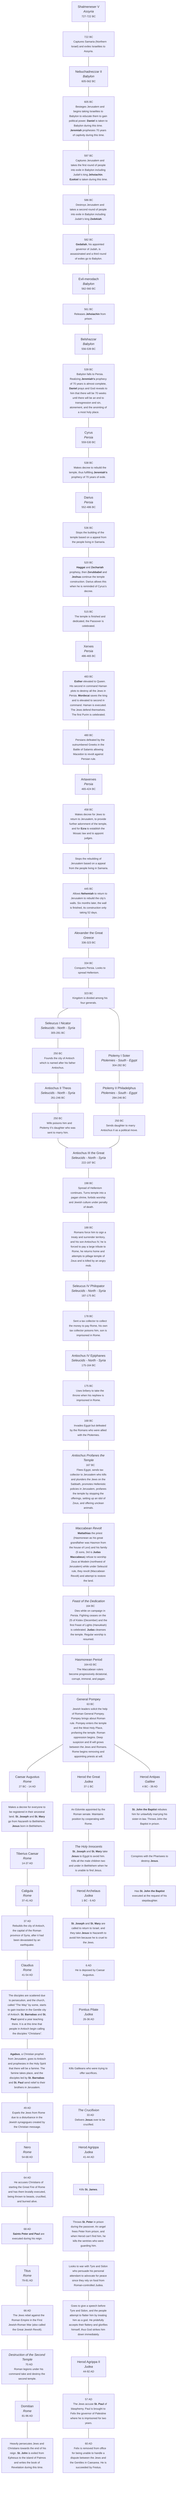 graph TD
    ShalmeneserV["
    Shalmeneser V
    <em>Assyria</em>
    <small>727-722 BC</small>
    "]
    ---
    ShalmeneserV2["
    <small>722 BC</small>
    <small>Captures Samaria (Northern Israel) and exiles Israelites to Assyria.</small>
    "]
    ---
    NebuchadnezzarII["
    Nebuchadnezzar II
    <em>Babylon</em>
    <small>605-562 BC</small>
    "]
    ---
    NebuchadnezzarII2["
    <small>605 BC</small>
    <small>Besieges Jerusalem and begins taking Israelites to Babylon to educate them to gain political power. <b>Daniel</b> is taken to Babylon during this time. <b>Jeremiah</b> prophesies 70 years of captivity during this time.</small>
    "]
    ---
    NebuchadnezzarII3["
    <small>597 BC</small>
    <small>Captures Jerusalem and takes the first round of people into exile in Babylon including Judah’s king <b>Jehoiachin</b>. <b>Ezekiel</b> is taken during this time.</small>
    "]
    ---
    NebuchadnezzarII4["
    <small>586 BC</small>
    <small>Destroys Jerusalem and takes a second round of people into exile in Babylon including Judah’s king <b>Zedekiah</b>.</small>
    "]
    ---
    NebuchadnezzarII5["
    <small>582 BC</small>
    <small><b>Gedaliah</b>, his appointed governor of Judah, is assassinated and a third round of exiles go to Babylon.</small>
    "]
    ---
    EvilMerodach["
    Evil-merodach
    <em>Babylon</em>
    <small>562-560 BC</small>
    "]
    ---
    EvilMerodach2["
    <small>561 BC</small>
    <small>Releases <b>Jehoiachin</b> from prison.</small>
    "]
    ---
    Belshazzar["
    Belshazzar
    <em>Babylon</em>
    <small>556-539 BC</small>
    "]
    ---
    Belshazzar2["
    <small>539 BC</small>
    <small>Babylon falls to Persia. Realizing <b>Jeremiah’s</b> prophecy of 70 years is almost complete, <b>Daniel</b> prays and God reveals to him that there will be 70 weeks until there will be an end to transgression and sin, atonement, and the anointing of a most holy place.</small>
    "]
    ---
    Cyrus["
    Cyrus
    <em>Persia</em>
    <small>559-530 BC</small>
    "]
    ---
    Cyrus2["
    <small>538 BC</small>
    <small>Makes decree to rebuild the temple, thus fulfilling <b>Jeremiah’s</b> prophecy of 70 years of exile.</small>
    "]
    ---
    Darius["
    Darius
    <em>Persia</em>
    <small>552-486 BC</small>
    "]
    ---
    Darius2["
    <small>536 BC</small>
    <small>Stops the building of the temple based on a appeal from the people living in Samaria.</small>
    "]
    ---
    Darius3["
    <small>520 BC</small>
    <small><b>Haggai</b> and <b>Zechariah</b> prophesy, then <b>Zerubbabel</b> and <b>Jeshua</b> continue the temple construction. Darius allows this when he is reminded of Cyrus’s decree.</small>
    "]
    ---
    Darius4["
    <small>515 BC</small>
    <small>The temple is finished and dedicated, the Passover is celebrated.</small>
    "]
    ---
    Xerxes["
    Xerxes
    <em>Persia</em>
    <small>486-465 BC</small>
    "]
    ---
    Xerxes2["
    <small>483 BC</small>
    <small><b>Esther</b> elevated to Queen. His second in command Haman plots to destroy all the Jews in Persia. <b>Mordecai</b> saves the king and is elevated to second in command. Haman is executed. The Jews defend themselves. The first Purim is celebrated.</small>
    "]
    ---
    Xerxes3["
    <small>480 BC</small>
    <small>Persians defeated by the outnumbered Greeks in the Battle of Salamis allowing Macedon to revolt against Persian rule.</small>
    "]
    ---
    Artaxerxes["
    Artaxerxes
    <em>Persia</em>
    <small>465-424 BC</small>
    "]
    ---
    Artaxerxes2["
    <small>458 BC</small>
    <small>Makes decree for Jews to return to Jerusalem, to provide further adornment of the temple, and for <b>Ezra</b> to establish the Mosaic law and to appoint judges.</small>
    "]
    ---
    Artaxerxes3["
    <small>Stops the rebuilding of Jerusalem based on a appeal from the people living in Samaria.</small>
    "]
    ---
    Artaxerxes4["
    <small>445 BC</small>
    <small>Allows <b>Nehemiah</b> to return to Jerusalem to rebuild the city’s walls. Six months later, the wall is finished, its construction only taking 52 days.</small>
    "]
    ---
    AlexanderTheGreat["
    Alexander the Great
    <em>Greece</em>
    <small>336-323 BC</small>
    "]
    ---
    AlexanderTheGreat2["
    <small>334 BC</small>
    <small>Conquers Persia. Looks to spread Hellenism.</small>
    "]
    ---
    AlexanderTheGreat3["
    <small>323 BC</small>
    <small>Kingdom is divided among his four generals.</small>
    "]

    %% Ptolemies
    AlexanderTheGreat3
    ---
    PtolemyISoter["
    Ptolemy I Soter
    <em>Ptolemies - South - Egypt</em>
    <small>304-282 BC</small>
    "]
    ---
    PtolemyIIPhiladelphus["
    Ptolemy II Philadelphus
    <em>Ptolemies - South - Egypt</em>
    <small>284-246 BC</small>
    "]
    ---
    PtolemyIIPhiladelphus2["
    <small>250 BC</small>
    <small>Sends daughter to marry Antiochus II as a political move.</small>
    "]

    %% Seleucids
    AlexanderTheGreat3
    ---
    SeleucusINicator["
    Seleucus I Nicator
    <em>Seleucids - North - Syria</em>
    <small>305-281 BC</small>
    "]
    ---
    SeleucusINicator2["
    <small>250 BC</small>
    <small>Founds the city of Antioch which is named after his father Antiochus.</small>
    "]
    ---
    AntiochusIITheos["
    Antiochus II Theos
    <em>Seleucids - North - Syria</em>
    <small>261-246 BC</small>
    "]
    ---
    AntiochusIITheos2["
    <small>250 BC</small>
    <small>Wife poisons him and Ptolemy II’s daughter who was sent to marry him.</small>
    "]

    %% Antiochus III
    AntiochusIIITheGreat["
    Antiochus III the Great
    <em>Seleucids - North - Syria</em>
    <small>222-187 BC</small>
    "]
    AntiochusIITheos2 --- AntiochusIIITheGreat
    PtolemyIIPhiladelphus2 --- AntiochusIIITheGreat
    ---
    AntiochusIIITheGreat2["
    <small>198 BC</small>
    <small>Spread of Hellenism continues. Turns temple into a pagan shrine, forbids worship and Jewish culture under penalty of death.</small>
    "]
    ---
    AntiochusIIITheGreat3["
    <small>188 BC</small>
    <small>Romans force him to sign a treaty and surrender territory, and his son Antiochus IV, he is forced to pay a large tribute to Rome, he returns home and attempts to pillage temple of Zeus and is killed by an angry mob.</small>
    "]
    ---
    SeleucusIVPhilopator["
    Seleucus IV Philopator
    <em>Seleucids - North - Syria</em>
    <small>187-175 BC</small>
    "]
    ---
    SeleucusIVPhilopator2["
    <small>178 BC</small>
    <small>Sent a tax collector to collect the money to pay Rome, his own tax collector poisons him, son is imprisoned in Rome.</small>
    "]
    ---
    %% THE Antiochus
    AntiochusIVEpiphanes["
    Antiochus IV Epiphanes
    <em>Seleucids - North - Syria</em>
    <small>175-164 BC</small>
    "]
    ---
    AntiochusIVEpiphanes2["
    <small>175 BC</small>
    <small>Uses bribery to take the throne when his nephew is imprisoned in Rome.</small>
    "]
    ---
    AntiochusIVEpiphanes3["
    <small>168 BC</small>
    <small>Invades Egypt but defeated by the Romans who were allied with the Ptolemies.</small>
    "]
    ---
    AntiochusIVEpiphanes4["
    <em>Antiochus Profanes the Temple</em>
    <small>167 BC</small>
    <small>Flees Egypt, sends tax collector to Jerusalem who kills and plunders the Jews on the Sabbath, promotes Hellenistic policies in Jerusalem, profanes the temple by stopping the offerings, setting up an idol of Zeus, and offering unclean animals.</small>
    "]
    ---
    AntiochusIVEpiphanes5["
    <em>Maccabean Revolt</em>
    <small><b>Mattathias</b> the priest (Hasmonean as his great grandfather was Hasmon from the house of Levi) and his family (5 sons, 3rd is <b>Judas Maccabeus</b>) refuse to worship Zeus at Modein (northwest of Jerusalem) while under Seleucid rule, they revolt (Maccabean Revolt) and attempt to restore the land.</small>
    "]
    ---
    AntiochusIVEpiphanes6["
    <em>Feast of the Dedication</em>
    <small>164 BC</small>
    <small>Dies while on campaign in Persia. Fighting ceases on the 25 of Kislev (December) and the first Feast of Lights (Hanukkah) is celebrated. <b>Judas</b> cleanses the temple. Regular worship is resumed.</small>
    "]
    ---
    HasmoneanPeriod["
    Hasmonean Period
    <small>164-63 BC</small>
    <small>The Maccabean rulers become progressively dictatorial, corrupt, immoral, and pagan.</small>
    "]
    ---
    HasmoneanPeriod2["
    General Pompey
    <small>63 BC</small>
    <small>Jewish leaders solicit the help of Roman General Pompey. Pompey brings about Roman rule. Pompey enters the temple and the Most Holy Place, profaning the temple. Roman oppression begins. Deep suspicion and ill will grows between the Jews and Romans. Rome begins removing and appointing priests at will.</small>
    "]

    %% Rome
    HasmoneanPeriod2
    ---
    CaesarAugustus["
    Caesar Augustus
    <em>Rome</em>
    <small>27 BC - 14 AD</small>
    "]
    ---
    CaesarAugustus2["
    <small>Makes a decree for everyone to be registered in their ancestral land. <b>St. Joseph</b> and <b>St. Mary</b> go from Nazareth to Bethlehem. <b>Jesus</b> born in Bethlehem.</small>
    "]
    ---
    TiberiusCaesar["
    Tiberius Caesar
    <em>Rome</em>
    <small>14-37 AD</small>
    "]
    ---
    Caligula["
    Caligula
    <em>Rome</em>
    <small>37-41 AD</small>
    "]
    ---
    Caligula2["
    <small>37 AD</small>
    <small>Rebuilds the city of Antioch, the capital of the Roman province of Syria, after it had been devastated by an earthquake.</small>
    "]
    ---
    Claudius["
    Claudius
    <em>Rome</em>
    <small>41-54 AD</small>
    "]
    ---
    Claudius1["
    <small>The disciples are scattered due to persecution, and the church, called “The Way” by some, starts to gain traction in the Gentile city of Antioch. <b>St. Barnabas</b> and <b>St. Paul</b> spend a year teaching there. It is at this time that people in Antioch begin calling the disciples “Christians”.</small>
    "]
    ---
    Claudius2["
    <small><b>Agabus</b>, a Christian prophet from Jerusalem, goes to Antioch and prophesies in the Holy Spirit that there will be a famine. The famine takes place, and the disciples led by <b>St. Barnabas</b> and <b>St. Paul</b> send relief to their brothers in Jerusalem.</small>
    "]
    ---
    Claudius3["
    <small>49 AD</small>
    <small>Expels the Jews from Rome due to a disturbance in the Jewish synagogues created by the Christian message.</small>
    "]
    ---
    Nero["
    Nero
    <em>Rome</em>
    <small>54-68 AD</small>
    "]
    ---
    Nero1["
    <small>64 AD</small>
    <small>He accuses Christians of starting the Great Fire of Rome and has them brutally executed, being thrown to beasts, crucified, and burned alive.</small>
    "]
    ---
    Nero2["
    <small>68 AD</small>
    <small><b>Saints Peter and Paul</b> are executed during his reign.</small>
    "]
    ---
    Titus["
    Titus
    <em>Rome</em>
    <small>79-81 AD</small>
    "]
    ---
    Titus1["
    <small>66 AD</small>
    <small>The Jews rebel against the Roman Empire in the First Jewish-Roman War (also called the Great Jewish Revolt).</small>
    "]
    ---
    Titus2["
    <em>Destruction of the Second Temple</em>
    <small>70 AD</small>
    <small>Roman legions under his command take and destroy the second temple.</small>
    "]
    ---
    Domitian["
    Domitian
    <em>Rome</em>
    <small>81-96 AD</small>
    "]
    ---
    Domitian2["
    <small>Heavily persecutes Jews and Christians towards the end of his reign. <b>St. John</b> is exiled from Ephesus to the island of Patmos and writes the book of Revelation during this time.</small>
    "]

    %% Judea
    HasmoneanPeriod2
    ---
    HerodTheGreat["
    Herod the Great
    <em>Judea</em>
    <small>37-1 BC</small>
    "]
    ---
    HerodTheGreat2["
    <small>An Edomite appointed by the Roman senate. Maintains position by cooperating with Rome.</small>
    "]
    ---
    HerodTheGreat3["
    <em>The Holy Innocents</em>
    <small><b>St. Joseph</b> and <b>St. Mary</b> take <b>Jesus</b> to Egypt to avoid him. Kills all the male children two and under in Bethlehem when he is unable to find Jesus.</small>
    "]
    ---
    HerodArchelaus["
    Herod Archelaus
    <em>Judea</em>
    <small>1 BC - 6 AD</small>
    "]
    ---
    HerodArchelaus2["
    <small><b>St. Joseph</b> and <b>St. Mary</b> are called to return to Israel, and they take <b>Jesus</b> to Nazareth to avoid him because he is cruel to the Jews.</small>
    "]
    ---
    HerodArchelaus3["
    <small>6 AD</small>
    <small>He is deposed by Caesar Augustus.</small>
    "]
    ---
    PontiusPilate["
    Pontius Pilate
    <em>Judea</em>
    <small>26-36 AD</small>
    "]
    ---
    PontiusPilate2["
    <small>Kills Galileans who were trying to offer sacrifices.</small>
    "]
    ---
    PontiusPilate3["
    <em>The Crucifixion</em>
    <small>33 AD</small>
    <small>Delivers <b>Jesus</b> over to be crucified.</small>
    "]
    ---
    HerodAgrippa["
    Herod Agrippa
    <em>Judea</em>
    <small>41-44 AD</small>
    "]
    ---
    HerodAgrippa2["
    <small>Kills <b>St. James</b>.</small>
    "]
    ---
    HerodAgrippa3["
    <small>Throws <b>St. Peter</b> in prison during the passover. An angel frees Peter from prison, and when Herod can’t find him, he kills the sentries who were guarding him.</small>
    "]
    ---
    HerodAgrippa4["
    <small>Looks to war with Tyre and Sidon who persuade his personal attendant to advocate for peace since they rely on food from Roman-controlled Judea.</small>
    "]
    ---
    HerodAgrippa5["
    <small>Goes to give a speech before Tyre and Sidon, and the people attempt to flatter him by treating him as a god. He pridefully accepts their flattery and glorifies himself, thus God strikes him down immediately.</small>
    "]
    ---
    HerodAgrippaII["
    Herod Agrippa II
    <em>Judea</em>
    <small>44-92 AD</small>
    "]
    ---
    HerodAgrippaII2["
    <small>57 AD</small>
    <small>The Jews accuse <b>St. Paul</b> of blasphemy. Paul is brought to Felix the governor of Palestine where he is imprisoned for two years.</small>
    "]
    ---
    HerodAgrippaII3["
    <small>60 AD</small>
    <small>Felix is removed from office for being unable to handle a dispute between the Jews and the Gentiles in Caesarea. He is succeeded by Festus.</small>
    "]

    %% Galilee
    HasmoneanPeriod2
    ---
    HerodAntipas["
    Herod Antipas
    <em>Galilee</em>
    <small>4 BC - 39 AD</small>
    "]
    ---
    HerodAntipas2["
    <small><b>St. John the Baptist</b> rebukes him for unlawfully marrying his sister-in-law. Throws John the Baptist in prison.</small>
    "]
    ---
    HerodAntipas3["
    <small>Conspires with the Pharisees to destroy <b>Jesus</b>.</small>
    "]
    ---
    HerodAntipas4["
    <small>Has <b>St. John the Baptist</b> executed at the request of his stepdaughter.</small>
    "]